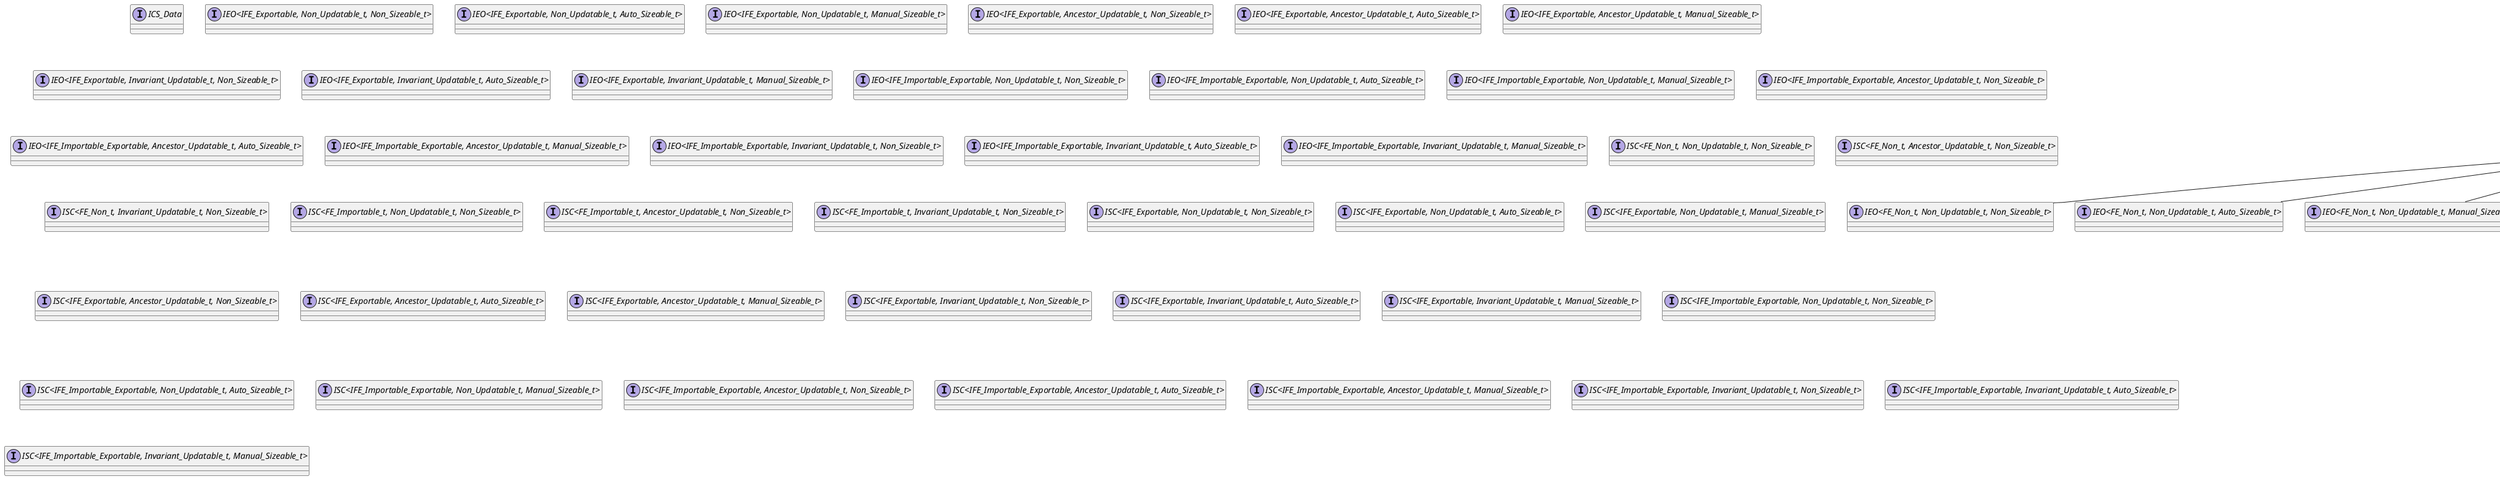 @startuml
skinparam classAttributeIconSize 0

'class FE_Non_t
'class FE_Importable_t
'class FE_Exportable_t
'class FE_Importable_Exportable_t
'class Non_Updatable_t
'class Ancestor_Updatable_t
'class Invariant_Updatable_t
'class Non_Sizeable_t
'class Auto_Sizeable_t
'class Manual_Sizeable_t

interface IUI
interface IDAG
interface IFE_Non
interface IFE_Importable
interface IFE_Exportable
interface IFE_Importable_Exportable
interface IDB
interface ICS_Data
interface IExecutable
interface IReportable
interface ILoad
interface ISC_0
interface "ICS_0<FE_Non_t>"
interface "ICS_0<FE_Importable_t>"
interface "ICS_0<FE_Exportable_t>"
interface "ICS_0<FE_Importable_Exportable_t>"
interface ICS_1
interface "ICS<FE_Non_t, Non_Updatable_t>"
interface "ICS<FE_Non_t, Ancestor_Updatable_t>"
interface "ICS<FE_Non_t, Invariant_Updatable_t>"
interface "ICS<FE_Importable_t, Non_Updatable_t>"
interface "ICS<FE_Importable_t, Ancestor_Updatable_t>"
interface "ICS<FE_Importable_t, Invariant_Updatable_t>"
interface "ICS<FE_Exportable_t, Non_Updatable_t>"
interface "ICS<FE_Exportable_t, Ancestor_Updatable_t>"
interface "ICS<FE_Exportable_t, Invariant_Updatable_t>"
interface "ICS<FE_Importable_Exportable_t, Non_Updatable_t>"
interface "ICS<FE_Importable_Exportable_t, Ancestor_Updatable_t>"
interface "ICS<FE_Importable_Exportable_t, Invariant_Updatable_t>"
interface "IEO<FE_Non_t, Non_Updatable_t, Non_Sizeable_t>"
interface "IEO<FE_Non_t, Non_Updatable_t, Auto_Sizeable_t>"
interface "IEO<FE_Non_t, Non_Updatable_t, Manual_Sizeable_t>"
interface "IEO<FE_Non_t, Ancestor_Updatable_t, Non_Sizeable_t>"
interface "IEO<FE_Non_t, Ancestor_Updatable_t, Auto_Sizeable_t>"
interface "IEO<FE_Non_t, Ancestor_Updatable_t, Manual_Sizeable_t>"
interface "IEO<FE_Non_t, Invariant_Updatable_t, Non_Sizeable_t>"
interface "IEO<FE_Non_t, Invariant_Updatable_t, Auto_Sizeable_t>"
interface "IEO<FE_Non_t, Invariant_Updatable_t, Manual_Sizeable_t>"
interface "IEO<FE_Importable_t, Non_Updatable_t, Non_Sizeable_t>"
interface "IEO<FE_Importable_t, Non_Updatable_t, Auto_Sizeable_t>"
interface "IEO<FE_Importable_t, Non_Updatable_t, Manual_Sizeable_t>"
interface "IEO<FE_Importable_t, Ancestor_Updatable_t, Non_Sizeable_t>"
interface "IEO<FE_Importable_t, Ancestor_Updatable_t, Auto_Sizeable_t>"
interface "IEO<FE_Importable_t, Ancestor_Updatable_t, Manual_Sizeable_t>"
interface "IEO<FE_Importable_t, Invariant_Updatable_t, Non_Sizeable_t>"
interface "IEO<FE_Importable_t, Invariant_Updatable_t, Auto_Sizeable_t>"
interface "IEO<FE_Importable_t, Invariant_Updatable_t, Manual_Sizeable_t>"
interface "IEO<IFE_Exportable, Non_Updatable_t, Non_Sizeable_t>"
interface "IEO<IFE_Exportable, Non_Updatable_t, Auto_Sizeable_t>"
interface "IEO<IFE_Exportable, Non_Updatable_t, Manual_Sizeable_t>"
interface "IEO<IFE_Exportable, Ancestor_Updatable_t, Non_Sizeable_t>"
interface "IEO<IFE_Exportable, Ancestor_Updatable_t, Auto_Sizeable_t>"
interface "IEO<IFE_Exportable, Ancestor_Updatable_t, Manual_Sizeable_t>"
interface "IEO<IFE_Exportable, Invariant_Updatable_t, Non_Sizeable_t>"
interface "IEO<IFE_Exportable, Invariant_Updatable_t, Auto_Sizeable_t>"
interface "IEO<IFE_Exportable, Invariant_Updatable_t, Manual_Sizeable_t>"
interface "IEO<IFE_Importable_Exportable, Non_Updatable_t, Non_Sizeable_t>"
interface "IEO<IFE_Importable_Exportable, Non_Updatable_t, Auto_Sizeable_t>"
interface "IEO<IFE_Importable_Exportable, Non_Updatable_t, Manual_Sizeable_t>"
interface "IEO<IFE_Importable_Exportable, Ancestor_Updatable_t, Non_Sizeable_t>"
interface "IEO<IFE_Importable_Exportable, Ancestor_Updatable_t, Auto_Sizeable_t>"
interface "IEO<IFE_Importable_Exportable, Ancestor_Updatable_t, Manual_Sizeable_t>"
interface "IEO<IFE_Importable_Exportable, Invariant_Updatable_t, Non_Sizeable_t>"
interface "IEO<IFE_Importable_Exportable, Invariant_Updatable_t, Auto_Sizeable_t>"
interface "IEO<IFE_Importable_Exportable, Invariant_Updatable_t, Manual_Sizeable_t>"

interface "ISC<FE_Non_t, Non_Updatable_t, Non_Sizeable_t>"
interface "ISC<FE_Non_t, Non_Updatable_t, Auto_Sizeable_t>"
interface "ISC<FE_Non_t, Non_Updatable_t, Manual_Sizeable_t>"
interface "ISC<FE_Non_t, Ancestor_Updatable_t, Non_Sizeable_t>"
interface "ISC<FE_Non_t, Ancestor_Updatable_t, Auto_Sizeable_t>"
interface "ISC<FE_Non_t, Ancestor_Updatable_t, Manual_Sizeable_t>"
interface "ISC<FE_Non_t, Invariant_Updatable_t, Non_Sizeable_t>"
interface "ISC<FE_Non_t, Invariant_Updatable_t, Auto_Sizeable_t>"
interface "ISC<FE_Non_t, Invariant_Updatable_t, Manual_Sizeable_t>"
interface "ISC<FE_Importable_t, Non_Updatable_t, Non_Sizeable_t>"
interface "ISC<FE_Importable_t, Non_Updatable_t, Auto_Sizeable_t>"
interface "ISC<FE_Importable_t, Non_Updatable_t, Manual_Sizeable_t>"
interface "ISC<FE_Importable_t, Ancestor_Updatable_t, Non_Sizeable_t>"
interface "ISC<FE_Importable_t, Ancestor_Updatable_t, Auto_Sizeable_t>"
interface "ISC<FE_Importable_t, Ancestor_Updatable_t, Manual_Sizeable_t>"
interface "ISC<FE_Importable_t, Invariant_Updatable_t, Non_Sizeable_t>"
interface "ISC<FE_Importable_t, Invariant_Updatable_t, Auto_Sizeable_t>"
interface "ISC<FE_Importable_t, Invariant_Updatable_t, Manual_Sizeable_t>"
interface "ISC<IFE_Exportable, Non_Updatable_t, Non_Sizeable_t>"
interface "ISC<IFE_Exportable, Non_Updatable_t, Auto_Sizeable_t>"
interface "ISC<IFE_Exportable, Non_Updatable_t, Manual_Sizeable_t>"
interface "ISC<IFE_Exportable, Ancestor_Updatable_t, Non_Sizeable_t>"
interface "ISC<IFE_Exportable, Ancestor_Updatable_t, Auto_Sizeable_t>"
interface "ISC<IFE_Exportable, Ancestor_Updatable_t, Manual_Sizeable_t>"
interface "ISC<IFE_Exportable, Invariant_Updatable_t, Non_Sizeable_t>"
interface "ISC<IFE_Exportable, Invariant_Updatable_t, Auto_Sizeable_t>"
interface "ISC<IFE_Exportable, Invariant_Updatable_t, Manual_Sizeable_t>"
interface "ISC<IFE_Importable_Exportable, Non_Updatable_t, Non_Sizeable_t>"
interface "ISC<IFE_Importable_Exportable, Non_Updatable_t, Auto_Sizeable_t>"
interface "ISC<IFE_Importable_Exportable, Non_Updatable_t, Manual_Sizeable_t>"
interface "ISC<IFE_Importable_Exportable, Ancestor_Updatable_t, Non_Sizeable_t>"
interface "ISC<IFE_Importable_Exportable, Ancestor_Updatable_t, Auto_Sizeable_t>"
interface "ISC<IFE_Importable_Exportable, Ancestor_Updatable_t, Manual_Sizeable_t>"
interface "ISC<IFE_Importable_Exportable, Invariant_Updatable_t, Non_Sizeable_t>"
interface "ISC<IFE_Importable_Exportable, Invariant_Updatable_t, Auto_Sizeable_t>"
interface "ISC<IFE_Importable_Exportable, Invariant_Updatable_t, Manual_Sizeable_t>"

IFE_Non <|-- "ICS_0<FE_Non_t>"
IFE_Importable <|-- "ICS_0<FE_Importable_t>"
IFE_Exportable <|-- "ICS_0<FE_Exportable_t>"
IFE_Importable_Exportable <|-- "ICS_0<FE_Importable_Exportable_t>"

IUI <|-- ICS_1
IDAG <|-- ICS_1
IDB <|-- ICS_1

"ICS_0<FE_Non_t>" <|-- "ICS<FE_Non_t, Non_Updatable_t>"
"ICS_0<FE_Non_t>" <|-- "ICS<FE_Non_t, Ancestor_Updatable_t>"
"ICS_0<FE_Non_t>" <|-- "ICS<FE_Non_t, Invariant_Updatable_t>"
"ICS_0<FE_Importable_t>" <|-- "ICS<FE_Importable_t, Non_Updatable_t>"
"ICS_0<FE_Importable_t>" <|-- "ICS<FE_Importable_t, Ancestor_Updatable_t>"
"ICS_0<FE_Importable_t>" <|-- "ICS<FE_Importable_t, Invariant_Updatable_t>"
"ICS_0<FE_Exportable_t>" <|-- "ICS<FE_Exportable_t, Non_Updatable_t>"
"ICS_0<FE_Exportable_t>" <|-- "ICS<FE_Exportable_t, Ancestor_Updatable_t>"
"ICS_0<FE_Exportable_t>" <|-- "ICS<FE_Exportable_t, Invariant_Updatable_t>"
"ICS_0<FE_Importable_Exportable_t>" <|-- "ICS<FE_Importable_Exportable_t, Non_Updatable_t>"
"ICS_0<FE_Importable_Exportable_t>" <|-- "ICS<FE_Importable_Exportable_t, Ancestor_Updatable_t>"
"ICS_0<FE_Importable_Exportable_t>" <|-- "ICS<FE_Importable_Exportable_t, Invariant_Updatable_t>"

ICS_1 <|-- "ICS<FE_Non_t, Non_Updatable_t>"
ICS_1 <|-- "ICS<FE_Non_t, Ancestor_Updatable_t>"
ICS_1 <|-- "ICS<FE_Non_t, Invariant_Updatable_t>"
ICS_1 <|-- "ICS<FE_Importable_t, Non_Updatable_t>"
ICS_1 <|-- "ICS<FE_Importable_t, Ancestor_Updatable_t>"
ICS_1 <|-- "ICS<FE_Importable_t, Invariant_Updatable_t>"
ICS_1 <|-- "ICS<FE_Exportable_t, Non_Updatable_t>"
ICS_1 <|-- "ICS<FE_Exportable_t, Ancestor_Updatable_t>"
ICS_1 <|-- "ICS<FE_Exportable_t, Invariant_Updatable_t>"
ICS_1 <|-- "ICS<FE_Importable_Exportable_t, Non_Updatable_t>"
ICS_1 <|-- "ICS<FE_Importable_Exportable_t, Ancestor_Updatable_t>"
ICS_1 <|-- "ICS<FE_Importable_Exportable_t, Invariant_Updatable_t>"

"ICS<FE_Non_t, Non_Updatable_t>" <|-- "IEO<FE_Non_t, Non_Updatable_t, Non_Sizeable_t>"
"ICS<FE_Non_t, Non_Updatable_t>" <|-- "IEO<FE_Non_t, Non_Updatable_t, Auto_Sizeable_t>"
"ICS<FE_Non_t, Non_Updatable_t>" <|-- "IEO<FE_Non_t, Non_Updatable_t, Manual_Sizeable_t>"
"ICS<FE_Non_t, Ancestor_Updatable_t>" <|-- "IEO<FE_Non_t, Ancestor_Updatable_t, Non_Sizeable_t>"
"ICS<FE_Non_t, Ancestor_Updatable_t>" <|-- "IEO<FE_Non_t, Ancestor_Updatable_t, Auto_Sizeable_t>"
"ICS<FE_Non_t, Ancestor_Updatable_t>" <|-- "IEO<FE_Non_t, Ancestor_Updatable_t, Manual_Sizeable_t>"
"ICS<FE_Non_t, Invariant_Updatable_t>" <|-- "IEO<FE_Non_t, Invariant_Updatable_t, Non_Sizeable_t>"
"ICS<FE_Non_t, Invariant_Updatable_t>" <|-- "IEO<FE_Non_t, Invariant_Updatable_t, Auto_Sizeable_t>"
"ICS<FE_Non_t, Invariant_Updatable_t>" <|-- "IEO<FE_Non_t, Invariant_Updatable_t, Manual_Sizeable_t>"
"ICS<FE_Importable_t, Non_Updatable_t>" <|-- "IEO<FE_Importable_t, Non_Updatable_t, Non_Sizeable_t>"
"ICS<FE_Importable_t, Non_Updatable_t>" <|-- "IEO<FE_Importable_t, Non_Updatable_t, Auto_Sizeable_t>"
"ICS<FE_Importable_t, Non_Updatable_t>" <|-- "IEO<FE_Importable_t, Non_Updatable_t, Manual_Sizeable_t>"
"ICS<FE_Importable_t, Ancestor_Updatable_t>" <|-- "IEO<FE_Importable_t, Ancestor_Updatable_t, Non_Sizeable_t>"
"ICS<FE_Importable_t, Ancestor_Updatable_t>" <|-- "IEO<FE_Importable_t, Ancestor_Updatable_t, Auto_Sizeable_t>"
"ICS<FE_Importable_t, Ancestor_Updatable_t>" <|-- "IEO<FE_Importable_t, Ancestor_Updatable_t, Manual_Sizeable_t>"
"ICS<FE_Importable_t, Invariant_Updatable_t>" <|-- "IEO<FE_Importable_t, Invariant_Updatable_t, Non_Sizeable_t>"
"ICS<FE_Importable_t, Invariant_Updatable_t>" <|-- "IEO<FE_Importable_t, Invariant_Updatable_t, Auto_Sizeable_t>"
"ICS<FE_Importable_t, Invariant_Updatable_t>" <|-- "IEO<FE_Importable_t, Invariant_Updatable_t, Manual_Sizeable_t>"
"ICS<FE_Exportable_t, Non_Updatable_t>" <|-- "IEO<FE_Exportable_t, Non_Updatable_t, Non_Sizeable_t>"
"ICS<FE_Exportable_t, Non_Updatable_t>" <|-- "IEO<FE_Exportable_t, Non_Updatable_t, Auto_Sizeable_t>"
"ICS<FE_Exportable_t, Non_Updatable_t>" <|-- "IEO<FE_Exportable_t, Non_Updatable_t, Manual_Sizeable_t>"
"ICS<FE_Exportable_t, Ancestor_Updatable_t>" <|-- "IEO<FE_Exportable_t, Ancestor_Updatable_t, Non_Sizeable_t>"
"ICS<FE_Exportable_t, Ancestor_Updatable_t>" <|-- "IEO<FE_Exportable_t, Ancestor_Updatable_t, Auto_Sizeable_t>"
"ICS<FE_Exportable_t, Ancestor_Updatable_t>" <|-- "IEO<FE_Exportable_t, Ancestor_Updatable_t, Manual_Sizeable_t>"
"ICS<FE_Exportable_t, Invariant_Updatable_t>" <|-- "IEO<FE_Exportable_t, Invariant_Updatable_t, Non_Sizeable_t>"
"ICS<FE_Exportable_t, Invariant_Updatable_t>" <|-- "IEO<FE_Exportable_t, Invariant_Updatable_t, Auto_Sizeable_t>"
"ICS<FE_Exportable_t, Invariant_Updatable_t>" <|-- "IEO<FE_Exportable_t, Invariant_Updatable_t, Manual_Sizeable_t>"
"ICS<FE_Importable_Exportable_t, Non_Updatable_t>" <|-- "IEO<FE_Importable_Exportable_t, Non_Updatable_t, Non_Sizeable_t>"
"ICS<FE_Importable_Exportable_t, Non_Updatable_t>" <|-- "IEO<FE_Importable_Exportable_t, Non_Updatable_t, Auto_Sizeable_t>"
"ICS<FE_Importable_Exportable_t, Non_Updatable_t>" <|-- "IEO<FE_Importable_Exportable_t, Non_Updatable_t, Manual_Sizeable_t>"
"ICS<FE_Importable_Exportable_t, Ancestor_Updatable_t>" <|-- "IEO<FE_Importable_Exportable_t, Ancestor_Updatable_t, Non_Sizeable_t>"
"ICS<FE_Importable_Exportable_t, Ancestor_Updatable_t>" <|-- "IEO<FE_Importable_Exportable_t, Ancestor_Updatable_t, Auto_Sizeable_t>"
"ICS<FE_Importable_Exportable_t, Ancestor_Updatable_t>" <|-- "IEO<FE_Importable_Exportable_t, Ancestor_Updatable_t, Manual_Sizeable_t>"
"ICS<FE_Importable_Exportable_t, Invariant_Updatable_t>" <|-- "IEO<FE_Importable_Exportable_t, Invariant_Updatable_t, Non_Sizeable_t>"
"ICS<FE_Importable_Exportable_t, Invariant_Updatable_t>" <|-- "IEO<FE_Importable_Exportable_t, Invariant_Updatable_t, Auto_Sizeable_t>"
"ICS<FE_Importable_Exportable_t, Invariant_Updatable_t>" <|-- "IEO<FE_Importable_Exportable_t, Invariant_Updatable_t, Manual_Sizeable_t>"

"ICS<FE_Non_t, Non_Updatable_t>" <|-- "ISC<FE_Non_t, Non_Updatable_t, Auto_Sizeable_t>"
"ICS<FE_Non_t, Non_Updatable_t>" <|-- "ISC<FE_Non_t, Non_Updatable_t, Manual_Sizeable_t>"
"ICS<FE_Non_t, Ancestor_Updatable_t>" <|-- "ISC<FE_Non_t, Ancestor_Updatable_t, Auto_Sizeable_t>"
"ICS<FE_Non_t, Ancestor_Updatable_t>" <|-- "ISC<FE_Non_t, Ancestor_Updatable_t, Manual_Sizeable_t>"
"ICS<FE_Non_t, Invariant_Updatable_t>" <|-- "ISC<FE_Non_t, Invariant_Updatable_t, Auto_Sizeable_t>"
"ICS<FE_Non_t, Invariant_Updatable_t>" <|-- "ISC<FE_Non_t, Invariant_Updatable_t, Manual_Sizeable_t>"
"ICS<FE_Importable_t, Non_Updatable_t>" <|-- "ISC<FE_Importable_t, Non_Updatable_t, Auto_Sizeable_t>"
"ICS<FE_Importable_t, Non_Updatable_t>" <|-- "ISC<FE_Importable_t, Non_Updatable_t, Manual_Sizeable_t>"
"ICS<FE_Importable_t, Ancestor_Updatable_t>" <|-- "ISC<FE_Importable_t, Ancestor_Updatable_t, Auto_Sizeable_t>"
"ICS<FE_Importable_t, Ancestor_Updatable_t>" <|-- "ISC<FE_Importable_t, Ancestor_Updatable_t, Manual_Sizeable_t>"
"ICS<FE_Importable_t, Invariant_Updatable_t>" <|-- "ISC<FE_Importable_t, Invariant_Updatable_t, Auto_Sizeable_t>"
"ICS<FE_Importable_t, Invariant_Updatable_t>" <|-- "ISC<FE_Importable_t, Invariant_Updatable_t, Manual_Sizeable_t>"
"ICS<FE_Exportable_t, Non_Updatable_t>" <|-- "ISC<FE_Exportable_t, Non_Updatable_t, Auto_Sizeable_t>"
"ICS<FE_Exportable_t, Non_Updatable_t>" <|-- "ISC<FE_Exportable_t, Non_Updatable_t, Manual_Sizeable_t>"
"ICS<FE_Exportable_t, Ancestor_Updatable_t>" <|-- "ISC<FE_Exportable_t, Ancestor_Updatable_t, Auto_Sizeable_t>"
"ICS<FE_Exportable_t, Ancestor_Updatable_t>" <|-- "ISC<FE_Exportable_t, Ancestor_Updatable_t, Manual_Sizeable_t>"
"ICS<FE_Exportable_t, Invariant_Updatable_t>" <|-- "ISC<FE_Exportable_t, Invariant_Updatable_t, Auto_Sizeable_t>"
"ICS<FE_Exportable_t, Invariant_Updatable_t>" <|-- "ISC<FE_Exportable_t, Invariant_Updatable_t, Manual_Sizeable_t>"
"ICS<FE_Importable_Exportable_t, Non_Updatable_t>" <|-- "ISC<FE_Importable_Exportable_t, Non_Updatable_t, Auto_Sizeable_t>"
"ICS<FE_Importable_Exportable_t, Non_Updatable_t>" <|-- "ISC<FE_Importable_Exportable_t, Non_Updatable_t, Manual_Sizeable_t>"
"ICS<FE_Importable_Exportable_t, Ancestor_Updatable_t>" <|-- "ISC<FE_Importable_Exportable_t, Ancestor_Updatable_t, Auto_Sizeable_t>"
"ICS<FE_Importable_Exportable_t, Ancestor_Updatable_t>" <|-- "ISC<FE_Importable_Exportable_t, Ancestor_Updatable_t, Manual_Sizeable_t>"
"ICS<FE_Importable_Exportable_t, Invariant_Updatable_t>" <|-- "ISC<FE_Importable_Exportable_t, Invariant_Updatable_t, Auto_Sizeable_t>"
"ICS<FE_Importable_Exportable_t, Invariant_Updatable_t>" <|-- "ISC<FE_Importable_Exportable_t, Invariant_Updatable_t, Manual_Sizeable_t>"

IExecutable <|-- ISC_0
IReportable <|-- ISC_0
ILoad <|-- ISC_0

ISC_0 <|-- "ISC<FE_Non_t, Non_Updatable_t, Auto_Sizeable_t>"
ISC_0 <|-- "ISC<FE_Non_t, Non_Updatable_t, Manual_Sizeable_t>"
ISC_0 <|-- "ISC<FE_Non_t, Ancestor_Updatable_t, Auto_Sizeable_t>"
ISC_0 <|-- "ISC<FE_Non_t, Ancestor_Updatable_t, Manual_Sizeable_t>"
ISC_0 <|-- "ISC<FE_Non_t, Invariant_Updatable_t, Auto_Sizeable_t>"
ISC_0 <|-- "ISC<FE_Non_t, Invariant_Updatable_t, Manual_Sizeable_t>"
ISC_0 <|-- "ISC<FE_Importable_t, Non_Updatable_t, Auto_Sizeable_t>"
ISC_0 <|-- "ISC<FE_Importable_t, Non_Updatable_t, Manual_Sizeable_t>"
ISC_0 <|-- "ISC<FE_Importable_t, Ancestor_Updatable_t, Auto_Sizeable_t>"
ISC_0 <|-- "ISC<FE_Importable_t, Ancestor_Updatable_t, Manual_Sizeable_t>"
ISC_0 <|-- "ISC<FE_Importable_t, Invariant_Updatable_t, Auto_Sizeable_t>"
ISC_0 <|-- "ISC<FE_Importable_t, Invariant_Updatable_t, Manual_Sizeable_t>"
ISC_0 <|-- "ISC<FE_Exportable_t, Non_Updatable_t, Auto_Sizeable_t>"
ISC_0 <|-- "ISC<FE_Exportable_t, Non_Updatable_t, Manual_Sizeable_t>"
ISC_0 <|-- "ISC<FE_Exportable_t, Ancestor_Updatable_t, Auto_Sizeable_t>"
ISC_0 <|-- "ISC<FE_Exportable_t, Ancestor_Updatable_t, Manual_Sizeable_t>"
ISC_0 <|-- "ISC<FE_Exportable_t, Invariant_Updatable_t, Auto_Sizeable_t>"
ISC_0 <|-- "ISC<FE_Exportable_t, Invariant_Updatable_t, Manual_Sizeable_t>"
ISC_0 <|-- "ISC<FE_Importable_Exportable_t, Non_Updatable_t, Auto_Sizeable_t>"
ISC_0 <|-- "ISC<FE_Importable_Exportable_t, Non_Updatable_t, Manual_Sizeable_t>"
ISC_0 <|-- "ISC<FE_Importable_Exportable_t, Ancestor_Updatable_t, Auto_Sizeable_t>"
ISC_0 <|-- "ISC<FE_Importable_Exportable_t, Ancestor_Updatable_t, Manual_Sizeable_t>"
ISC_0 <|-- "ISC<FE_Importable_Exportable_t, Invariant_Updatable_t, Auto_Sizeable_t>"
ISC_0 <|-- "ISC<FE_Importable_Exportable_t, Invariant_Updatable_t, Manual_Sizeable_t>"

class EO_Mat1 {
    +std::string _DB_descriptor
}

class EO_Panel {
    +double _thickness
    +double _width_a
    +double _width_b
    +CS_DT_DN<EO_Mat1>" _EO_mat1
}

class SC_Panel {
    +CS_DT_DN<EO_Panel>" _EO_panel
    +CS_DT_DN<EO_Stiffener>" _EO_side_stiffener_1
    +CS_DT_DN<EO_Stiffener>" _EO_side_stiffener_2
    +CS_DT_DN<EO_SCL_Panel>" _EO_SCL_panel
}

"IEO<FE_Importable_Exportable_t, Non_Updatable_t, Non_Sizeable_t>" <|-- EO_Mat1
"IEO<FE_Importable_Exportable_t, Invariant_Updatable_t, Auto_Sizeable_t>" <|-- EO_Panel
"IEO<FE_Importable_Exportable_t, Invariant_Updatable_t, Manual_Sizeable_t>" <|-- SC_Panel

@enduml
